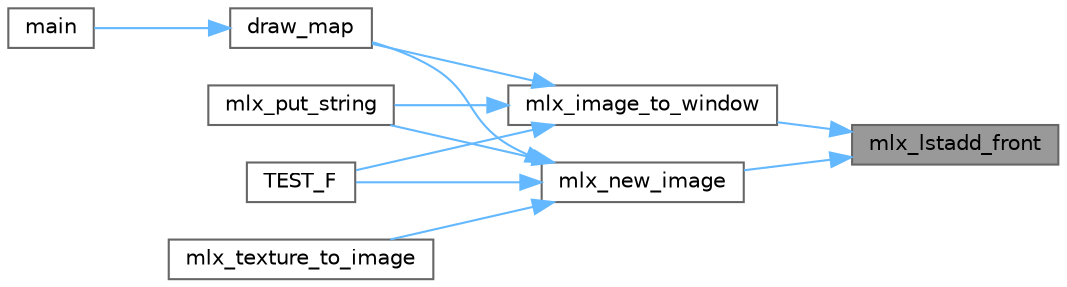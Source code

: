 digraph "mlx_lstadd_front"
{
 // INTERACTIVE_SVG=YES
 // LATEX_PDF_SIZE
  bgcolor="transparent";
  edge [fontname=Helvetica,fontsize=10,labelfontname=Helvetica,labelfontsize=10];
  node [fontname=Helvetica,fontsize=10,shape=box,height=0.2,width=0.4];
  rankdir="RL";
  Node1 [label="mlx_lstadd_front",height=0.2,width=0.4,color="gray40", fillcolor="grey60", style="filled", fontcolor="black",tooltip=" "];
  Node1 -> Node2 [dir="back",color="steelblue1",style="solid"];
  Node2 [label="mlx_image_to_window",height=0.2,width=0.4,color="grey40", fillcolor="white", style="filled",URL="$mlx__images_8c.html#a06dbfde4fce913678e09b0af263b0c06",tooltip=" "];
  Node2 -> Node3 [dir="back",color="steelblue1",style="solid"];
  Node3 [label="draw_map",height=0.2,width=0.4,color="grey40", fillcolor="white", style="filled",URL="$draw__map_8c.html#a1dd6a7f325ca5e8aafa0fe462209b4bb",tooltip=" "];
  Node3 -> Node4 [dir="back",color="steelblue1",style="solid"];
  Node4 [label="main",height=0.2,width=0.4,color="grey40", fillcolor="white", style="filled",URL="$main_8c.html#a3c04138a5bfe5d72780bb7e82a18e627",tooltip=" "];
  Node2 -> Node5 [dir="back",color="steelblue1",style="solid"];
  Node5 [label="mlx_put_string",height=0.2,width=0.4,color="grey40", fillcolor="white", style="filled",URL="$mlx__font_8c.html#a3c7e4790683c2dbc5159cb3a18c22e0b",tooltip=" "];
  Node2 -> Node6 [dir="back",color="steelblue1",style="solid"];
  Node6 [label="TEST_F",height=0.2,width=0.4,color="grey40", fillcolor="white", style="filled",URL="$tests_8cpp.html#a91cc672d0a00ed4c9c957a7403d10c52",tooltip=" "];
  Node1 -> Node7 [dir="back",color="steelblue1",style="solid"];
  Node7 [label="mlx_new_image",height=0.2,width=0.4,color="grey40", fillcolor="white", style="filled",URL="$mlx__images_8c.html#abe515cadb9b88a9d064383da276c2467",tooltip=" "];
  Node7 -> Node3 [dir="back",color="steelblue1",style="solid"];
  Node7 -> Node5 [dir="back",color="steelblue1",style="solid"];
  Node7 -> Node8 [dir="back",color="steelblue1",style="solid"];
  Node8 [label="mlx_texture_to_image",height=0.2,width=0.4,color="grey40", fillcolor="white", style="filled",URL="$mlx__texture_8c.html#a140fd59feca1fefb31944cf074fc4c87",tooltip=" "];
  Node7 -> Node6 [dir="back",color="steelblue1",style="solid"];
}
